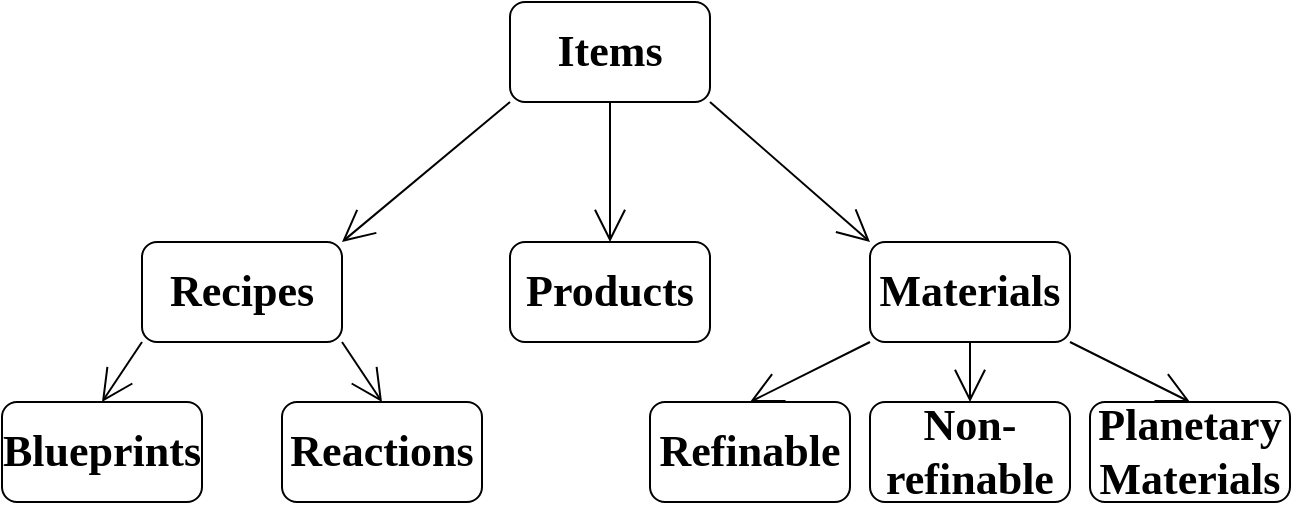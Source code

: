 <mxfile version="23.1.5" type="github">
  <diagram id="C5RBs43oDa-KdzZeNtuy" name="Items model">
    <mxGraphModel dx="1078" dy="506" grid="1" gridSize="10" guides="1" tooltips="1" connect="1" arrows="1" fold="1" page="1" pageScale="1" pageWidth="827" pageHeight="1169" math="0" shadow="0">
      <root>
        <mxCell id="WIyWlLk6GJQsqaUBKTNV-0" />
        <mxCell id="WIyWlLk6GJQsqaUBKTNV-1" parent="WIyWlLk6GJQsqaUBKTNV-0" />
        <mxCell id="QCb1lqXT0qKZJ4PllkGg-21" style="edgeStyle=none;curved=1;rounded=0;orthogonalLoop=1;jettySize=auto;html=1;entryX=1;entryY=0;entryDx=0;entryDy=0;fontFamily=Architects Daughter;fontSource=https%3A%2F%2Ffonts.googleapis.com%2Fcss%3Ffamily%3DArchitects%2BDaughter;fontSize=16;startSize=14;endArrow=open;endSize=14;sourcePerimeterSpacing=8;targetPerimeterSpacing=8;exitX=0;exitY=1;exitDx=0;exitDy=0;" edge="1" parent="WIyWlLk6GJQsqaUBKTNV-1" source="QCb1lqXT0qKZJ4PllkGg-3" target="LR_DoWGOp1BcMRjhh9_P-2">
          <mxGeometry relative="1" as="geometry">
            <mxPoint x="284" y="120" as="targetPoint" />
          </mxGeometry>
        </mxCell>
        <mxCell id="QCb1lqXT0qKZJ4PllkGg-22" style="edgeStyle=none;curved=1;rounded=0;orthogonalLoop=1;jettySize=auto;html=1;exitX=0.5;exitY=1;exitDx=0;exitDy=0;fontFamily=Architects Daughter;fontSource=https%3A%2F%2Ffonts.googleapis.com%2Fcss%3Ffamily%3DArchitects%2BDaughter;fontSize=16;startSize=14;endArrow=open;endSize=14;sourcePerimeterSpacing=8;targetPerimeterSpacing=8;entryX=0.5;entryY=0;entryDx=0;entryDy=0;" edge="1" parent="WIyWlLk6GJQsqaUBKTNV-1" source="QCb1lqXT0qKZJ4PllkGg-3" target="QCb1lqXT0qKZJ4PllkGg-13">
          <mxGeometry relative="1" as="geometry" />
        </mxCell>
        <mxCell id="QCb1lqXT0qKZJ4PllkGg-23" style="edgeStyle=none;curved=1;rounded=0;orthogonalLoop=1;jettySize=auto;html=1;exitX=1;exitY=1;exitDx=0;exitDy=0;fontFamily=Architects Daughter;fontSource=https%3A%2F%2Ffonts.googleapis.com%2Fcss%3Ffamily%3DArchitects%2BDaughter;fontSize=16;startSize=14;endArrow=open;endSize=14;sourcePerimeterSpacing=8;targetPerimeterSpacing=8;entryX=0;entryY=0;entryDx=0;entryDy=0;" edge="1" parent="WIyWlLk6GJQsqaUBKTNV-1" source="QCb1lqXT0qKZJ4PllkGg-3" target="QCb1lqXT0qKZJ4PllkGg-14">
          <mxGeometry relative="1" as="geometry" />
        </mxCell>
        <mxCell id="QCb1lqXT0qKZJ4PllkGg-3" value="Items" style="rounded=1;whiteSpace=wrap;html=1;fontFamily=Times New Roman;fontSize=22;align=center;fontStyle=1;fontColor=#000000;" vertex="1" parent="WIyWlLk6GJQsqaUBKTNV-1">
          <mxGeometry x="364" width="100" height="50" as="geometry" />
        </mxCell>
        <mxCell id="QCb1lqXT0qKZJ4PllkGg-13" value="Products" style="rounded=1;whiteSpace=wrap;html=1;fontFamily=Times New Roman;fontSize=22;align=center;fontStyle=1;fontColor=#000000;" vertex="1" parent="WIyWlLk6GJQsqaUBKTNV-1">
          <mxGeometry x="364" y="120" width="100" height="50" as="geometry" />
        </mxCell>
        <mxCell id="99m85VTDLGhnW7In0Fr_-3" style="edgeStyle=none;curved=1;rounded=0;orthogonalLoop=1;jettySize=auto;html=1;exitX=0;exitY=1;exitDx=0;exitDy=0;entryX=0.5;entryY=0;entryDx=0;entryDy=0;fontFamily=Architects Daughter;fontSource=https%3A%2F%2Ffonts.googleapis.com%2Fcss%3Ffamily%3DArchitects%2BDaughter;fontSize=16;startSize=14;endArrow=open;endSize=14;sourcePerimeterSpacing=8;targetPerimeterSpacing=8;" edge="1" parent="WIyWlLk6GJQsqaUBKTNV-1" source="QCb1lqXT0qKZJ4PllkGg-14" target="99m85VTDLGhnW7In0Fr_-0">
          <mxGeometry relative="1" as="geometry" />
        </mxCell>
        <mxCell id="99m85VTDLGhnW7In0Fr_-4" style="edgeStyle=none;curved=1;rounded=0;orthogonalLoop=1;jettySize=auto;html=1;exitX=0.5;exitY=1;exitDx=0;exitDy=0;entryX=0.5;entryY=0;entryDx=0;entryDy=0;fontFamily=Architects Daughter;fontSource=https%3A%2F%2Ffonts.googleapis.com%2Fcss%3Ffamily%3DArchitects%2BDaughter;fontSize=16;startSize=14;endArrow=open;endSize=14;sourcePerimeterSpacing=8;targetPerimeterSpacing=8;" edge="1" parent="WIyWlLk6GJQsqaUBKTNV-1" source="QCb1lqXT0qKZJ4PllkGg-14" target="99m85VTDLGhnW7In0Fr_-1">
          <mxGeometry relative="1" as="geometry" />
        </mxCell>
        <mxCell id="99m85VTDLGhnW7In0Fr_-5" style="edgeStyle=none;curved=1;rounded=0;orthogonalLoop=1;jettySize=auto;html=1;exitX=1;exitY=1;exitDx=0;exitDy=0;entryX=0.5;entryY=0;entryDx=0;entryDy=0;fontFamily=Architects Daughter;fontSource=https%3A%2F%2Ffonts.googleapis.com%2Fcss%3Ffamily%3DArchitects%2BDaughter;fontSize=16;startSize=14;endArrow=open;endSize=14;sourcePerimeterSpacing=8;targetPerimeterSpacing=8;" edge="1" parent="WIyWlLk6GJQsqaUBKTNV-1" source="QCb1lqXT0qKZJ4PllkGg-14" target="99m85VTDLGhnW7In0Fr_-2">
          <mxGeometry relative="1" as="geometry" />
        </mxCell>
        <mxCell id="QCb1lqXT0qKZJ4PllkGg-14" value="Materials" style="rounded=1;whiteSpace=wrap;html=1;fontFamily=Times New Roman;fontSize=22;align=center;fontStyle=1;fontColor=#000000;" vertex="1" parent="WIyWlLk6GJQsqaUBKTNV-1">
          <mxGeometry x="544" y="120" width="100" height="50" as="geometry" />
        </mxCell>
        <mxCell id="LR_DoWGOp1BcMRjhh9_P-0" style="edgeStyle=none;curved=1;rounded=0;orthogonalLoop=1;jettySize=auto;html=1;exitX=0;exitY=1;exitDx=0;exitDy=0;entryX=0.5;entryY=0;entryDx=0;entryDy=0;fontFamily=Architects Daughter;fontSource=https%3A%2F%2Ffonts.googleapis.com%2Fcss%3Ffamily%3DArchitects%2BDaughter;fontSize=16;startSize=14;endArrow=open;endSize=14;sourcePerimeterSpacing=8;targetPerimeterSpacing=8;" edge="1" parent="WIyWlLk6GJQsqaUBKTNV-1" source="LR_DoWGOp1BcMRjhh9_P-2" target="LR_DoWGOp1BcMRjhh9_P-3">
          <mxGeometry relative="1" as="geometry" />
        </mxCell>
        <mxCell id="LR_DoWGOp1BcMRjhh9_P-1" style="edgeStyle=none;curved=1;rounded=0;orthogonalLoop=1;jettySize=auto;html=1;exitX=1;exitY=1;exitDx=0;exitDy=0;entryX=0.5;entryY=0;entryDx=0;entryDy=0;fontFamily=Architects Daughter;fontSource=https%3A%2F%2Ffonts.googleapis.com%2Fcss%3Ffamily%3DArchitects%2BDaughter;fontSize=16;startSize=14;endArrow=open;endSize=14;sourcePerimeterSpacing=8;targetPerimeterSpacing=8;" edge="1" parent="WIyWlLk6GJQsqaUBKTNV-1" source="LR_DoWGOp1BcMRjhh9_P-2" target="LR_DoWGOp1BcMRjhh9_P-4">
          <mxGeometry relative="1" as="geometry" />
        </mxCell>
        <mxCell id="LR_DoWGOp1BcMRjhh9_P-2" value="Recipes" style="rounded=1;whiteSpace=wrap;html=1;fontFamily=Times New Roman;fontSize=22;align=center;fontStyle=1;fontColor=#000000;" vertex="1" parent="WIyWlLk6GJQsqaUBKTNV-1">
          <mxGeometry x="180" y="120" width="100" height="50" as="geometry" />
        </mxCell>
        <mxCell id="LR_DoWGOp1BcMRjhh9_P-3" value="Blueprints" style="rounded=1;whiteSpace=wrap;html=1;fontFamily=Times New Roman;fontSize=22;align=center;fontStyle=1;fontColor=#000000;" vertex="1" parent="WIyWlLk6GJQsqaUBKTNV-1">
          <mxGeometry x="110" y="200" width="100" height="50" as="geometry" />
        </mxCell>
        <mxCell id="LR_DoWGOp1BcMRjhh9_P-4" value="Reactions" style="rounded=1;whiteSpace=wrap;html=1;fontFamily=Times New Roman;fontSize=22;align=center;fontStyle=1;fontColor=#000000;" vertex="1" parent="WIyWlLk6GJQsqaUBKTNV-1">
          <mxGeometry x="250" y="200" width="100" height="50" as="geometry" />
        </mxCell>
        <mxCell id="99m85VTDLGhnW7In0Fr_-0" value="Refinable" style="rounded=1;whiteSpace=wrap;html=1;fontFamily=Times New Roman;fontSize=22;align=center;fontStyle=1;fontColor=#000000;" vertex="1" parent="WIyWlLk6GJQsqaUBKTNV-1">
          <mxGeometry x="434" y="200" width="100" height="50" as="geometry" />
        </mxCell>
        <mxCell id="99m85VTDLGhnW7In0Fr_-1" value="Non-refinable" style="rounded=1;whiteSpace=wrap;html=1;fontFamily=Times New Roman;fontSize=22;align=center;fontStyle=1;fontColor=#000000;" vertex="1" parent="WIyWlLk6GJQsqaUBKTNV-1">
          <mxGeometry x="544" y="200" width="100" height="50" as="geometry" />
        </mxCell>
        <mxCell id="99m85VTDLGhnW7In0Fr_-2" value="Planetary Materials" style="rounded=1;whiteSpace=wrap;html=1;fontFamily=Times New Roman;fontSize=22;align=center;fontStyle=1;fontColor=#000000;" vertex="1" parent="WIyWlLk6GJQsqaUBKTNV-1">
          <mxGeometry x="654" y="200" width="100" height="50" as="geometry" />
        </mxCell>
      </root>
    </mxGraphModel>
  </diagram>
</mxfile>

